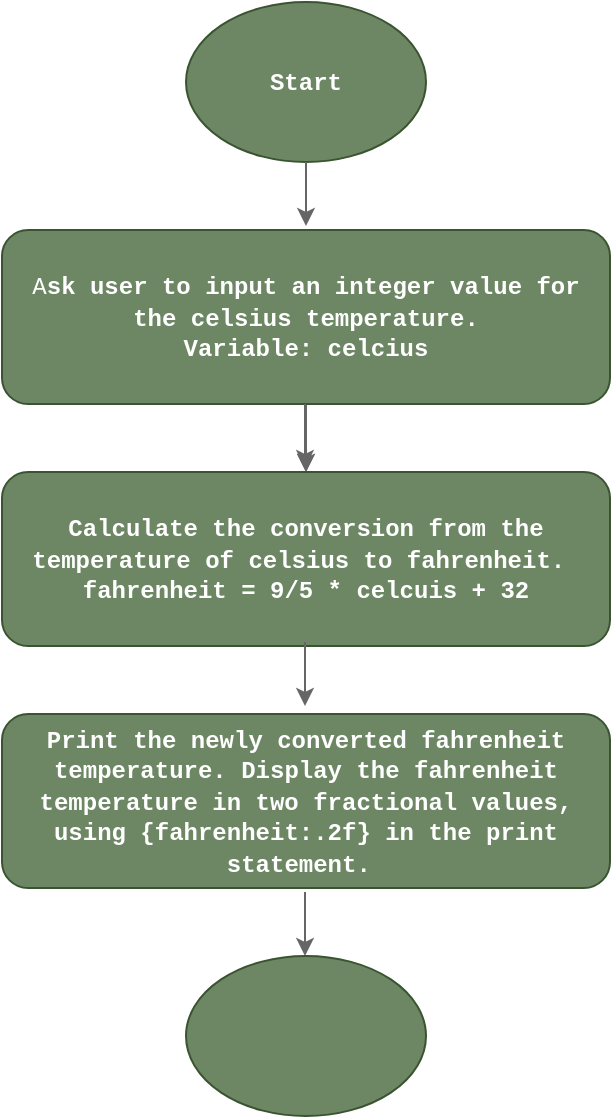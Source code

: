 <mxfile>
    <diagram id="5_tTcqJ-OuVN8mzMgxra" name="Page-1">
        <mxGraphModel dx="576" dy="480" grid="0" gridSize="10" guides="1" tooltips="1" connect="1" arrows="1" fold="1" page="1" pageScale="1" pageWidth="850" pageHeight="1100" background="#ffffff" math="0" shadow="0">
            <root>
                <mxCell id="0"/>
                <mxCell id="1" parent="0"/>
                <mxCell id="2" value="&lt;font face=&quot;Courier New&quot;&gt;&lt;b&gt;Start&lt;/b&gt;&lt;/font&gt;" style="ellipse;whiteSpace=wrap;html=1;fillColor=#6d8764;fontColor=#ffffff;strokeColor=#3A5431;" vertex="1" parent="1">
                    <mxGeometry x="224" y="2" width="120" height="80" as="geometry"/>
                </mxCell>
                <mxCell id="4" value="" style="endArrow=classic;html=1;strokeColor=#666666;" edge="1" parent="1" source="2">
                    <mxGeometry width="50" height="50" relative="1" as="geometry">
                        <mxPoint x="284" y="132" as="sourcePoint"/>
                        <mxPoint x="284" y="114" as="targetPoint"/>
                    </mxGeometry>
                </mxCell>
                <mxCell id="11" value="" style="edgeStyle=none;html=1;strokeColor=#666666;" edge="1" parent="1" source="5" target="10">
                    <mxGeometry relative="1" as="geometry"/>
                </mxCell>
                <mxCell id="15" value="" style="edgeStyle=none;html=1;strokeColor=#666666;" edge="1" parent="1" source="5" target="10">
                    <mxGeometry relative="1" as="geometry"/>
                </mxCell>
                <mxCell id="5" value="&lt;font face=&quot;Courier New&quot;&gt;A&lt;b&gt;sk user to input an integer value for the celsius temperature.&lt;br&gt;Variable: celcius&lt;br&gt;&lt;/b&gt;&lt;/font&gt;" style="rounded=1;whiteSpace=wrap;html=1;fillColor=#6d8764;fontColor=#ffffff;strokeColor=#3A5431;" vertex="1" parent="1">
                    <mxGeometry x="132" y="116" width="304" height="87" as="geometry"/>
                </mxCell>
                <mxCell id="8" value="" style="endArrow=classic;html=1;strokeColor=#666666;" edge="1" parent="1">
                    <mxGeometry width="50" height="50" relative="1" as="geometry">
                        <mxPoint x="283.5" y="203" as="sourcePoint"/>
                        <mxPoint x="283.5" y="235" as="targetPoint"/>
                    </mxGeometry>
                </mxCell>
                <mxCell id="10" value="&lt;b style=&quot;font-family: &amp;quot;Courier New&amp;quot;;&quot;&gt;Calculate the conversion from the temperature of celsius to fahrenheit.&amp;nbsp;&lt;br&gt;&lt;/b&gt;&lt;b style=&quot;text-align: start; background-color: initial; font-family: &amp;quot;Courier New&amp;quot;;&quot;&gt;fahrenheit = 9/5 * celcuis + 32&lt;/b&gt;&lt;b style=&quot;font-family: &amp;quot;Courier New&amp;quot;;&quot;&gt;&lt;br&gt;&lt;/b&gt;" style="rounded=1;whiteSpace=wrap;html=1;fillColor=#6d8764;fontColor=#ffffff;strokeColor=#3A5431;" vertex="1" parent="1">
                    <mxGeometry x="132" y="237" width="304" height="87" as="geometry"/>
                </mxCell>
                <mxCell id="12" value="" style="endArrow=classic;html=1;strokeColor=#666666;" edge="1" parent="1">
                    <mxGeometry width="50" height="50" relative="1" as="geometry">
                        <mxPoint x="283.5" y="322" as="sourcePoint"/>
                        <mxPoint x="283.5" y="354" as="targetPoint"/>
                    </mxGeometry>
                </mxCell>
                <mxCell id="14" value="&lt;font face=&quot;Courier New&quot;&gt;&lt;b&gt;Print the newly converted fahrenheit temperature. Display the fahrenheit temperature in two fractional values, using {fahrenheit:.2f} in the print statement.&amp;nbsp;&lt;br&gt;&lt;/b&gt;&lt;/font&gt;" style="rounded=1;whiteSpace=wrap;html=1;fillColor=#6d8764;fontColor=#ffffff;strokeColor=#3A5431;" vertex="1" parent="1">
                    <mxGeometry x="132" y="358" width="304" height="87" as="geometry"/>
                </mxCell>
                <mxCell id="16" value="" style="endArrow=classic;html=1;strokeColor=#666666;" edge="1" parent="1">
                    <mxGeometry width="50" height="50" relative="1" as="geometry">
                        <mxPoint x="283.5" y="447" as="sourcePoint"/>
                        <mxPoint x="283.5" y="479" as="targetPoint"/>
                    </mxGeometry>
                </mxCell>
                <mxCell id="20" value="" style="ellipse;whiteSpace=wrap;html=1;fillColor=#6d8764;fontColor=#ffffff;strokeColor=#3A5431;" vertex="1" parent="1">
                    <mxGeometry x="224" y="479" width="120" height="80" as="geometry"/>
                </mxCell>
            </root>
        </mxGraphModel>
    </diagram>
</mxfile>